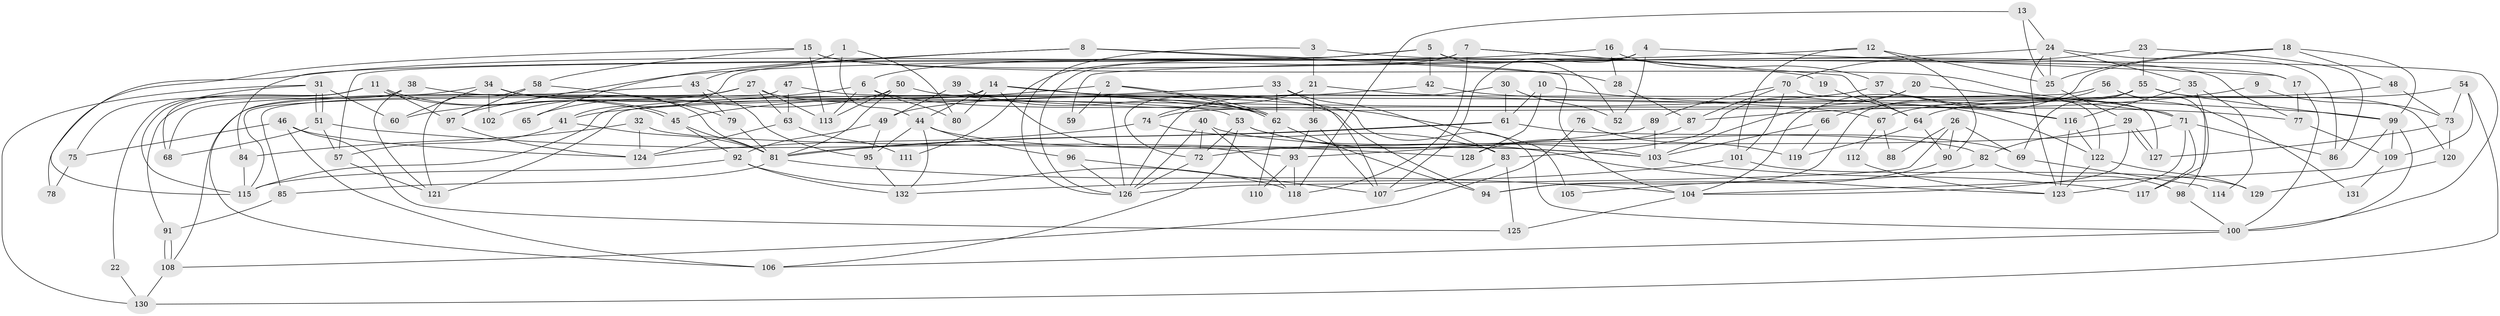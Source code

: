 // Generated by graph-tools (version 1.1) at 2025/11/02/27/25 16:11:19]
// undirected, 132 vertices, 264 edges
graph export_dot {
graph [start="1"]
  node [color=gray90,style=filled];
  1;
  2;
  3;
  4;
  5;
  6;
  7;
  8;
  9;
  10;
  11;
  12;
  13;
  14;
  15;
  16;
  17;
  18;
  19;
  20;
  21;
  22;
  23;
  24;
  25;
  26;
  27;
  28;
  29;
  30;
  31;
  32;
  33;
  34;
  35;
  36;
  37;
  38;
  39;
  40;
  41;
  42;
  43;
  44;
  45;
  46;
  47;
  48;
  49;
  50;
  51;
  52;
  53;
  54;
  55;
  56;
  57;
  58;
  59;
  60;
  61;
  62;
  63;
  64;
  65;
  66;
  67;
  68;
  69;
  70;
  71;
  72;
  73;
  74;
  75;
  76;
  77;
  78;
  79;
  80;
  81;
  82;
  83;
  84;
  85;
  86;
  87;
  88;
  89;
  90;
  91;
  92;
  93;
  94;
  95;
  96;
  97;
  98;
  99;
  100;
  101;
  102;
  103;
  104;
  105;
  106;
  107;
  108;
  109;
  110;
  111;
  112;
  113;
  114;
  115;
  116;
  117;
  118;
  119;
  120;
  121;
  122;
  123;
  124;
  125;
  126;
  127;
  128;
  129;
  130;
  131;
  132;
  1 -- 80;
  1 -- 43;
  1 -- 44;
  2 -- 45;
  2 -- 62;
  2 -- 62;
  2 -- 59;
  2 -- 126;
  3 -- 21;
  3 -- 126;
  3 -- 17;
  4 -- 107;
  4 -- 126;
  4 -- 17;
  4 -- 52;
  5 -- 6;
  5 -- 52;
  5 -- 42;
  5 -- 84;
  5 -- 100;
  6 -- 60;
  6 -- 113;
  6 -- 80;
  6 -- 105;
  7 -- 118;
  7 -- 64;
  7 -- 19;
  7 -- 57;
  7 -- 111;
  8 -- 104;
  8 -- 41;
  8 -- 28;
  8 -- 65;
  9 -- 87;
  9 -- 73;
  10 -- 61;
  10 -- 116;
  10 -- 128;
  11 -- 97;
  11 -- 45;
  11 -- 45;
  11 -- 22;
  11 -- 68;
  11 -- 75;
  12 -- 97;
  12 -- 25;
  12 -- 90;
  12 -- 101;
  13 -- 24;
  13 -- 118;
  13 -- 25;
  14 -- 44;
  14 -- 85;
  14 -- 62;
  14 -- 67;
  14 -- 80;
  14 -- 93;
  15 -- 71;
  15 -- 113;
  15 -- 58;
  15 -- 77;
  15 -- 115;
  16 -- 28;
  16 -- 37;
  16 -- 78;
  17 -- 77;
  17 -- 100;
  18 -- 99;
  18 -- 25;
  18 -- 48;
  18 -- 104;
  19 -- 64;
  20 -- 71;
  20 -- 103;
  20 -- 83;
  21 -- 99;
  21 -- 72;
  21 -- 36;
  21 -- 74;
  22 -- 130;
  23 -- 86;
  23 -- 70;
  23 -- 55;
  24 -- 123;
  24 -- 25;
  24 -- 35;
  24 -- 59;
  24 -- 86;
  25 -- 29;
  26 -- 69;
  26 -- 126;
  26 -- 88;
  26 -- 90;
  27 -- 63;
  27 -- 94;
  27 -- 102;
  27 -- 108;
  27 -- 113;
  28 -- 87;
  29 -- 127;
  29 -- 127;
  29 -- 104;
  29 -- 82;
  30 -- 126;
  30 -- 61;
  30 -- 52;
  31 -- 115;
  31 -- 51;
  31 -- 51;
  31 -- 60;
  31 -- 130;
  32 -- 84;
  32 -- 103;
  32 -- 124;
  33 -- 62;
  33 -- 83;
  33 -- 107;
  33 -- 115;
  34 -- 62;
  34 -- 81;
  34 -- 60;
  34 -- 68;
  34 -- 102;
  35 -- 117;
  35 -- 114;
  35 -- 116;
  36 -- 107;
  36 -- 93;
  37 -- 41;
  37 -- 116;
  37 -- 122;
  38 -- 121;
  38 -- 53;
  38 -- 91;
  39 -- 62;
  39 -- 49;
  40 -- 126;
  40 -- 118;
  40 -- 69;
  40 -- 72;
  41 -- 57;
  41 -- 81;
  42 -- 49;
  42 -- 122;
  43 -- 95;
  43 -- 106;
  43 -- 79;
  44 -- 132;
  44 -- 95;
  44 -- 96;
  44 -- 103;
  45 -- 81;
  45 -- 92;
  46 -- 125;
  46 -- 106;
  46 -- 75;
  46 -- 124;
  47 -- 100;
  47 -- 115;
  47 -- 63;
  48 -- 73;
  48 -- 67;
  49 -- 95;
  49 -- 92;
  50 -- 77;
  50 -- 81;
  50 -- 65;
  50 -- 113;
  51 -- 68;
  51 -- 57;
  51 -- 128;
  53 -- 123;
  53 -- 72;
  53 -- 103;
  53 -- 106;
  54 -- 130;
  54 -- 109;
  54 -- 64;
  54 -- 73;
  55 -- 74;
  55 -- 69;
  55 -- 94;
  55 -- 99;
  55 -- 120;
  56 -- 121;
  56 -- 98;
  56 -- 66;
  56 -- 131;
  57 -- 121;
  58 -- 79;
  58 -- 97;
  58 -- 121;
  61 -- 81;
  61 -- 81;
  61 -- 82;
  62 -- 94;
  62 -- 110;
  63 -- 124;
  63 -- 111;
  64 -- 90;
  64 -- 119;
  66 -- 103;
  66 -- 119;
  67 -- 88;
  67 -- 112;
  69 -- 114;
  70 -- 101;
  70 -- 89;
  70 -- 87;
  70 -- 127;
  71 -- 123;
  71 -- 72;
  71 -- 86;
  71 -- 117;
  72 -- 126;
  73 -- 127;
  73 -- 120;
  74 -- 124;
  74 -- 83;
  75 -- 78;
  76 -- 108;
  76 -- 119;
  77 -- 109;
  79 -- 81;
  81 -- 104;
  81 -- 85;
  82 -- 94;
  82 -- 98;
  83 -- 107;
  83 -- 125;
  84 -- 115;
  85 -- 91;
  87 -- 128;
  89 -- 103;
  89 -- 93;
  90 -- 105;
  91 -- 108;
  91 -- 108;
  92 -- 115;
  92 -- 118;
  92 -- 132;
  93 -- 110;
  93 -- 118;
  95 -- 132;
  96 -- 107;
  96 -- 126;
  97 -- 124;
  98 -- 100;
  99 -- 100;
  99 -- 104;
  99 -- 109;
  100 -- 106;
  101 -- 129;
  101 -- 132;
  103 -- 117;
  104 -- 125;
  108 -- 130;
  109 -- 131;
  112 -- 123;
  116 -- 122;
  116 -- 123;
  120 -- 129;
  122 -- 123;
  122 -- 129;
}
